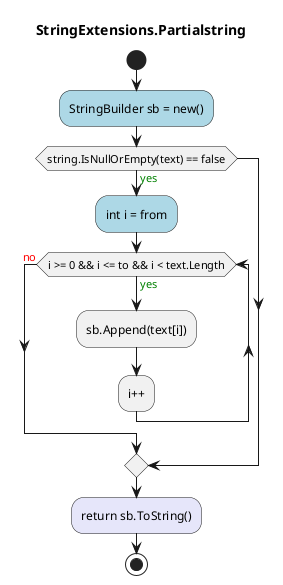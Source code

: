 @startuml StringExtensions.Partialstring
title StringExtensions.Partialstring
start
#LightBlue:StringBuilder sb = new();
if (string.IsNullOrEmpty(text) == false) then (<color:green>yes)
    #LightBlue:int i = from;
    while (i >= 0 && i <= to && i < text.Length) is (<color:green>yes)
        :sb.Append(text[i]);
    :i++;
    endwhile (<color:red>no)
endif
#Lavender:return sb.ToString();
stop
@enduml
